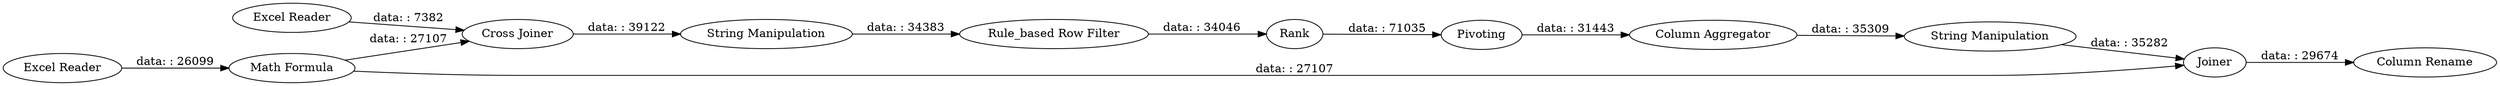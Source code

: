 digraph {
	"-2093564030432255593_1" [label="Excel Reader"]
	"-2093564030432255593_1705" [label="Column Rename"]
	"-2093564030432255593_1702" [label="Column Aggregator"]
	"-2093564030432255593_1703" [label="String Manipulation"]
	"-2093564030432255593_1681" [label="Math Formula"]
	"-2093564030432255593_1699" [label="Cross Joiner"]
	"-2093564030432255593_1704" [label=Joiner]
	"-2093564030432255593_1701" [label=Pivoting]
	"-2093564030432255593_1697" [label="String Manipulation"]
	"-2093564030432255593_1698" [label="Rule_based Row Filter"]
	"-2093564030432255593_1700" [label=Rank]
	"-2093564030432255593_2" [label="Excel Reader"]
	"-2093564030432255593_1" -> "-2093564030432255593_1699" [label="data: : 7382"]
	"-2093564030432255593_2" -> "-2093564030432255593_1681" [label="data: : 26099"]
	"-2093564030432255593_1681" -> "-2093564030432255593_1699" [label="data: : 27107"]
	"-2093564030432255593_1704" -> "-2093564030432255593_1705" [label="data: : 29674"]
	"-2093564030432255593_1702" -> "-2093564030432255593_1703" [label="data: : 35309"]
	"-2093564030432255593_1697" -> "-2093564030432255593_1698" [label="data: : 34383"]
	"-2093564030432255593_1700" -> "-2093564030432255593_1701" [label="data: : 71035"]
	"-2093564030432255593_1681" -> "-2093564030432255593_1704" [label="data: : 27107"]
	"-2093564030432255593_1703" -> "-2093564030432255593_1704" [label="data: : 35282"]
	"-2093564030432255593_1701" -> "-2093564030432255593_1702" [label="data: : 31443"]
	"-2093564030432255593_1698" -> "-2093564030432255593_1700" [label="data: : 34046"]
	"-2093564030432255593_1699" -> "-2093564030432255593_1697" [label="data: : 39122"]
	rankdir=LR
}
